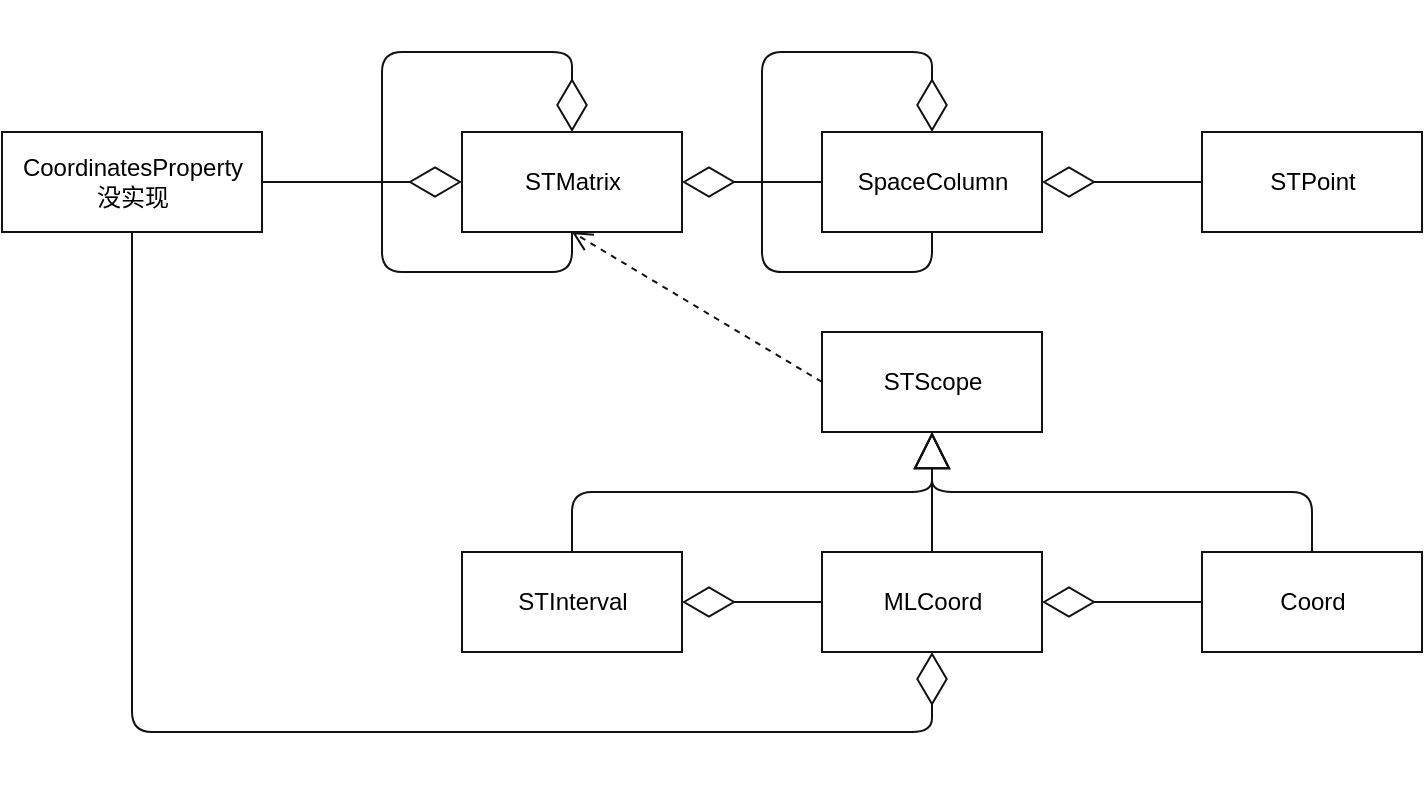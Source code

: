 <mxfile version="13.10.0" type="embed">
    <diagram id="yRctSxU9xr1KFk2ytgVb" name="Page-1">
        <mxGraphModel dx="1072" dy="581" grid="0" gridSize="10" guides="1" tooltips="1" connect="1" arrows="1" fold="1" page="0" pageScale="1" pageWidth="827" pageHeight="1169" background="#ffffff" math="0" shadow="0">
            <root>
                <mxCell id="0"/>
                <mxCell id="1" parent="0"/>
                <mxCell id="2" value="STMatrix" style="html=1;strokeColor=#121212;fontColor=#000000;fillColor=#FFFFFF;" parent="1" vertex="1">
                    <mxGeometry x="270" y="230" width="110" height="50" as="geometry"/>
                </mxCell>
                <mxCell id="3" value="SpaceColumn" style="html=1;strokeColor=#121212;fontColor=#000000;fillColor=#FFFFFF;" parent="1" vertex="1">
                    <mxGeometry x="450" y="230" width="110" height="50" as="geometry"/>
                </mxCell>
                <mxCell id="4" value="STPoint" style="html=1;strokeColor=#121212;fontColor=#000000;fillColor=#FFFFFF;" parent="1" vertex="1">
                    <mxGeometry x="640" y="230" width="110" height="50" as="geometry"/>
                </mxCell>
                <mxCell id="5" value="" style="endArrow=diamondThin;endFill=0;endSize=24;html=1;entryX=1;entryY=0.5;entryDx=0;entryDy=0;strokeColor=#121212;" parent="1" source="3" target="2" edge="1">
                    <mxGeometry width="160" relative="1" as="geometry">
                        <mxPoint x="430" y="290" as="sourcePoint"/>
                        <mxPoint x="590" y="290" as="targetPoint"/>
                    </mxGeometry>
                </mxCell>
                <mxCell id="6" value="" style="endArrow=diamondThin;endFill=0;endSize=24;html=1;entryX=1;entryY=0.5;entryDx=0;entryDy=0;exitX=0;exitY=0.5;exitDx=0;exitDy=0;strokeColor=#121212;" parent="1" source="4" target="3" edge="1">
                    <mxGeometry width="160" relative="1" as="geometry">
                        <mxPoint x="469" y="265" as="sourcePoint"/>
                        <mxPoint x="390" y="265" as="targetPoint"/>
                    </mxGeometry>
                </mxCell>
                <mxCell id="7" value="" style="endArrow=diamondThin;endFill=0;endSize=24;html=1;entryX=0.5;entryY=0;entryDx=0;entryDy=0;exitX=0.5;exitY=1;exitDx=0;exitDy=0;strokeColor=#121212;" parent="1" source="2" target="2" edge="1">
                    <mxGeometry width="160" relative="1" as="geometry">
                        <mxPoint x="460" y="265" as="sourcePoint"/>
                        <mxPoint x="390" y="265" as="targetPoint"/>
                        <Array as="points">
                            <mxPoint x="325" y="300"/>
                            <mxPoint x="230" y="300"/>
                            <mxPoint x="230" y="190"/>
                            <mxPoint x="325" y="190"/>
                        </Array>
                    </mxGeometry>
                </mxCell>
                <mxCell id="8" value="STInterval" style="html=1;strokeColor=#121212;fontColor=#000000;fillColor=#FFFFFF;" parent="1" vertex="1">
                    <mxGeometry x="270" y="440" width="110" height="50" as="geometry"/>
                </mxCell>
                <mxCell id="9" value="MLCoord" style="html=1;strokeColor=#121212;fontColor=#000000;fillColor=#FFFFFF;" parent="1" vertex="1">
                    <mxGeometry x="450" y="440" width="110" height="50" as="geometry"/>
                </mxCell>
                <mxCell id="10" value="Coord" style="html=1;strokeColor=#121212;fontColor=#000000;fillColor=#FFFFFF;" parent="1" vertex="1">
                    <mxGeometry x="640" y="440" width="110" height="50" as="geometry"/>
                </mxCell>
                <mxCell id="11" value="" style="endArrow=diamondThin;endFill=0;endSize=24;html=1;entryX=1;entryY=0.5;entryDx=0;entryDy=0;exitX=0;exitY=0.5;exitDx=0;exitDy=0;strokeColor=#121212;" parent="1" source="10" target="9" edge="1">
                    <mxGeometry width="160" relative="1" as="geometry">
                        <mxPoint x="650" y="305" as="sourcePoint"/>
                        <mxPoint x="570" y="305" as="targetPoint"/>
                    </mxGeometry>
                </mxCell>
                <mxCell id="12" value="" style="endArrow=diamondThin;endFill=0;endSize=24;html=1;exitX=0;exitY=0.5;exitDx=0;exitDy=0;strokeColor=#121212;" parent="1" source="9" target="8" edge="1">
                    <mxGeometry width="160" relative="1" as="geometry">
                        <mxPoint x="650" y="475" as="sourcePoint"/>
                        <mxPoint x="570" y="475" as="targetPoint"/>
                    </mxGeometry>
                </mxCell>
                <mxCell id="14" value="" style="html=1;verticalAlign=bottom;endArrow=open;dashed=1;endSize=8;exitX=0;exitY=0.5;exitDx=0;exitDy=0;entryX=0.5;entryY=1;entryDx=0;entryDy=0;strokeColor=#121212;" parent="1" source="20" target="2" edge="1">
                    <mxGeometry relative="1" as="geometry">
                        <mxPoint x="365.0" y="370" as="sourcePoint"/>
                        <mxPoint x="470" y="350" as="targetPoint"/>
                    </mxGeometry>
                </mxCell>
                <mxCell id="15" value="CoordinatesProperty&lt;br&gt;没实现" style="html=1;strokeColor=#121212;fontColor=#000000;fillColor=#FFFFFF;" parent="1" vertex="1">
                    <mxGeometry x="40" y="230" width="130" height="50" as="geometry"/>
                </mxCell>
                <mxCell id="18" value="" style="endArrow=diamondThin;endFill=0;endSize=24;html=1;exitX=0.5;exitY=1;exitDx=0;exitDy=0;edgeStyle=orthogonalEdgeStyle;entryX=0.5;entryY=1;entryDx=0;entryDy=0;strokeColor=#121212;" parent="1" source="15" target="9" edge="1">
                    <mxGeometry width="160" relative="1" as="geometry">
                        <mxPoint x="110" y="540" as="sourcePoint"/>
                        <mxPoint x="550" y="530" as="targetPoint"/>
                        <Array as="points">
                            <mxPoint x="105" y="530"/>
                            <mxPoint x="505" y="530"/>
                        </Array>
                    </mxGeometry>
                </mxCell>
                <mxCell id="19" value="" style="endArrow=diamondThin;endFill=0;endSize=24;html=1;exitX=1;exitY=0.5;exitDx=0;exitDy=0;entryX=0;entryY=0.5;entryDx=0;entryDy=0;strokeColor=#121212;" parent="1" source="15" target="2" edge="1">
                    <mxGeometry width="160" relative="1" as="geometry">
                        <mxPoint x="280" y="265" as="sourcePoint"/>
                        <mxPoint x="270" y="265" as="targetPoint"/>
                    </mxGeometry>
                </mxCell>
                <mxCell id="20" value="STScope" style="html=1;strokeColor=#121212;fontColor=#000000;fillColor=#FFFFFF;" parent="1" vertex="1">
                    <mxGeometry x="450" y="330" width="110" height="50" as="geometry"/>
                </mxCell>
                <mxCell id="21" value="" style="endArrow=block;endSize=16;endFill=0;html=1;entryX=0.5;entryY=1;entryDx=0;entryDy=0;exitX=0.5;exitY=0;exitDx=0;exitDy=0;edgeStyle=orthogonalEdgeStyle;strokeColor=#121212;" parent="1" source="8" target="20" edge="1">
                    <mxGeometry width="160" relative="1" as="geometry">
                        <mxPoint x="330" y="420" as="sourcePoint"/>
                        <mxPoint x="530" y="410" as="targetPoint"/>
                    </mxGeometry>
                </mxCell>
                <mxCell id="22" value="" style="endArrow=block;endSize=16;endFill=0;html=1;exitX=0.5;exitY=0;exitDx=0;exitDy=0;edgeStyle=orthogonalEdgeStyle;entryX=0.5;entryY=1;entryDx=0;entryDy=0;strokeColor=#121212;" parent="1" source="9" target="20" edge="1">
                    <mxGeometry width="160" relative="1" as="geometry">
                        <mxPoint x="335.0" y="450" as="sourcePoint"/>
                        <mxPoint x="510" y="380" as="targetPoint"/>
                    </mxGeometry>
                </mxCell>
                <mxCell id="23" value="" style="endArrow=block;endSize=16;endFill=0;html=1;exitX=0.5;exitY=0;exitDx=0;exitDy=0;edgeStyle=orthogonalEdgeStyle;entryX=0.5;entryY=1;entryDx=0;entryDy=0;strokeColor=#121212;" parent="1" source="10" target="20" edge="1">
                    <mxGeometry width="160" relative="1" as="geometry">
                        <mxPoint x="335" y="450" as="sourcePoint"/>
                        <mxPoint x="510" y="380" as="targetPoint"/>
                    </mxGeometry>
                </mxCell>
                <mxCell id="24" value="" style="endArrow=diamondThin;endFill=0;endSize=24;html=1;exitX=0.5;exitY=1;exitDx=0;exitDy=0;edgeStyle=orthogonalEdgeStyle;strokeColor=#121212;" parent="1" source="3" edge="1">
                    <mxGeometry width="160" relative="1" as="geometry">
                        <mxPoint x="280" y="265" as="sourcePoint"/>
                        <mxPoint x="505" y="230" as="targetPoint"/>
                        <Array as="points">
                            <mxPoint x="505" y="300"/>
                            <mxPoint x="420" y="300"/>
                            <mxPoint x="420" y="190"/>
                            <mxPoint x="505" y="190"/>
                        </Array>
                    </mxGeometry>
                </mxCell>
            </root>
        </mxGraphModel>
    </diagram>
</mxfile>